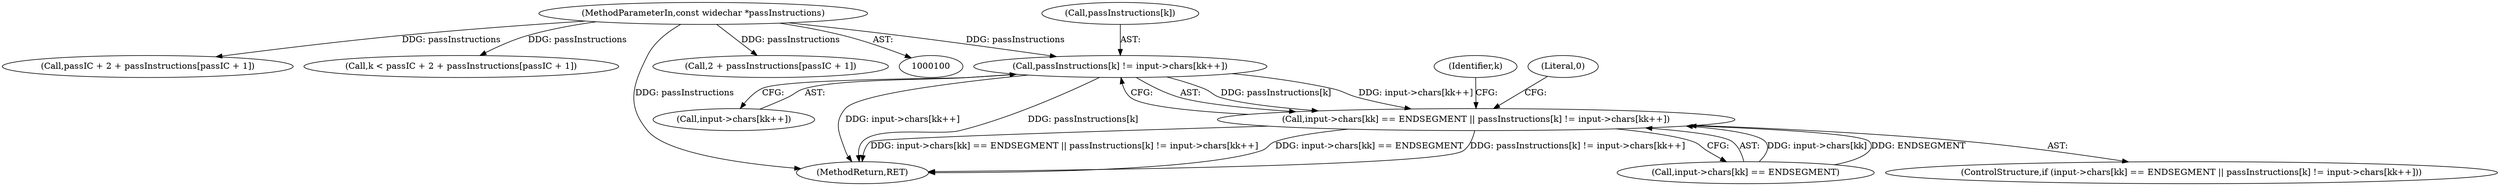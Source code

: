 digraph "0_liblouis_5e4089659bb49b3095fa541fa6387b4c40d7396e@array" {
"1000145" [label="(Call,passInstructions[k] != input->chars[kk++])"];
"1000103" [label="(MethodParameterIn,const widechar *passInstructions)"];
"1000137" [label="(Call,input->chars[kk] == ENDSEGMENT || passInstructions[k] != input->chars[kk++])"];
"1000120" [label="(Call,passIC + 2 + passInstructions[passIC + 1])"];
"1000137" [label="(Call,input->chars[kk] == ENDSEGMENT || passInstructions[k] != input->chars[kk++])"];
"1000136" [label="(ControlStructure,if (input->chars[kk] == ENDSEGMENT || passInstructions[k] != input->chars[kk++]))"];
"1000118" [label="(Call,k < passIC + 2 + passInstructions[passIC + 1])"];
"1000149" [label="(Call,input->chars[kk++])"];
"1000145" [label="(Call,passInstructions[k] != input->chars[kk++])"];
"1000146" [label="(Call,passInstructions[k])"];
"1000103" [label="(MethodParameterIn,const widechar *passInstructions)"];
"1000135" [label="(Identifier,k)"];
"1000156" [label="(Literal,0)"];
"1000159" [label="(MethodReturn,RET)"];
"1000138" [label="(Call,input->chars[kk] == ENDSEGMENT)"];
"1000122" [label="(Call,2 + passInstructions[passIC + 1])"];
"1000145" -> "1000137"  [label="AST: "];
"1000145" -> "1000149"  [label="CFG: "];
"1000146" -> "1000145"  [label="AST: "];
"1000149" -> "1000145"  [label="AST: "];
"1000137" -> "1000145"  [label="CFG: "];
"1000145" -> "1000159"  [label="DDG: input->chars[kk++]"];
"1000145" -> "1000159"  [label="DDG: passInstructions[k]"];
"1000145" -> "1000137"  [label="DDG: passInstructions[k]"];
"1000145" -> "1000137"  [label="DDG: input->chars[kk++]"];
"1000103" -> "1000145"  [label="DDG: passInstructions"];
"1000103" -> "1000100"  [label="AST: "];
"1000103" -> "1000159"  [label="DDG: passInstructions"];
"1000103" -> "1000118"  [label="DDG: passInstructions"];
"1000103" -> "1000120"  [label="DDG: passInstructions"];
"1000103" -> "1000122"  [label="DDG: passInstructions"];
"1000137" -> "1000136"  [label="AST: "];
"1000137" -> "1000138"  [label="CFG: "];
"1000138" -> "1000137"  [label="AST: "];
"1000156" -> "1000137"  [label="CFG: "];
"1000135" -> "1000137"  [label="CFG: "];
"1000137" -> "1000159"  [label="DDG: input->chars[kk] == ENDSEGMENT"];
"1000137" -> "1000159"  [label="DDG: passInstructions[k] != input->chars[kk++]"];
"1000137" -> "1000159"  [label="DDG: input->chars[kk] == ENDSEGMENT || passInstructions[k] != input->chars[kk++]"];
"1000138" -> "1000137"  [label="DDG: input->chars[kk]"];
"1000138" -> "1000137"  [label="DDG: ENDSEGMENT"];
}
